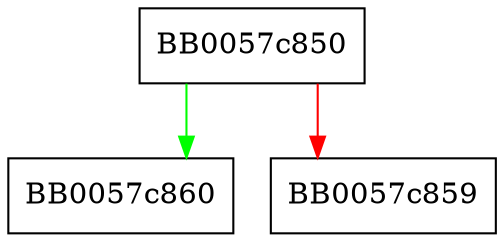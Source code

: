 digraph DH_bits {
  node [shape="box"];
  graph [splines=ortho];
  BB0057c850 -> BB0057c860 [color="green"];
  BB0057c850 -> BB0057c859 [color="red"];
}
